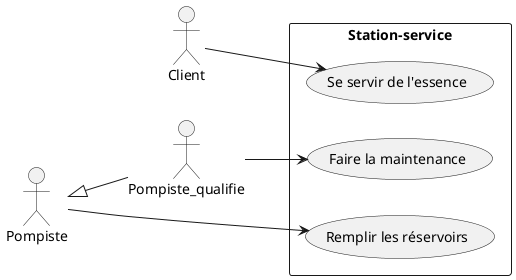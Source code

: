 @startuml 
left to right direction

actor Client 
actor Pompiste
actor Pompiste_qualifie

rectangle "Station-service" {
    usecase "Se servir de l'essence" as UC0
    usecase "Remplir les réservoirs" as UC1
    usecase "Faire la maintenance" as UC2
}


Client --> UC0
Pompiste --> UC1
Pompiste <|-- Pompiste_qualifie
Pompiste_qualifie --> UC2

@enduml